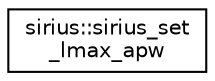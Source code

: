 digraph "Graphical Class Hierarchy"
{
 // INTERACTIVE_SVG=YES
  edge [fontname="Helvetica",fontsize="10",labelfontname="Helvetica",labelfontsize="10"];
  node [fontname="Helvetica",fontsize="10",shape=record];
  rankdir="LR";
  Node1 [label="sirius::sirius_set\l_lmax_apw",height=0.2,width=0.4,color="black", fillcolor="white", style="filled",URL="$interfacesirius_1_1sirius__set__lmax__apw.html"];
}
